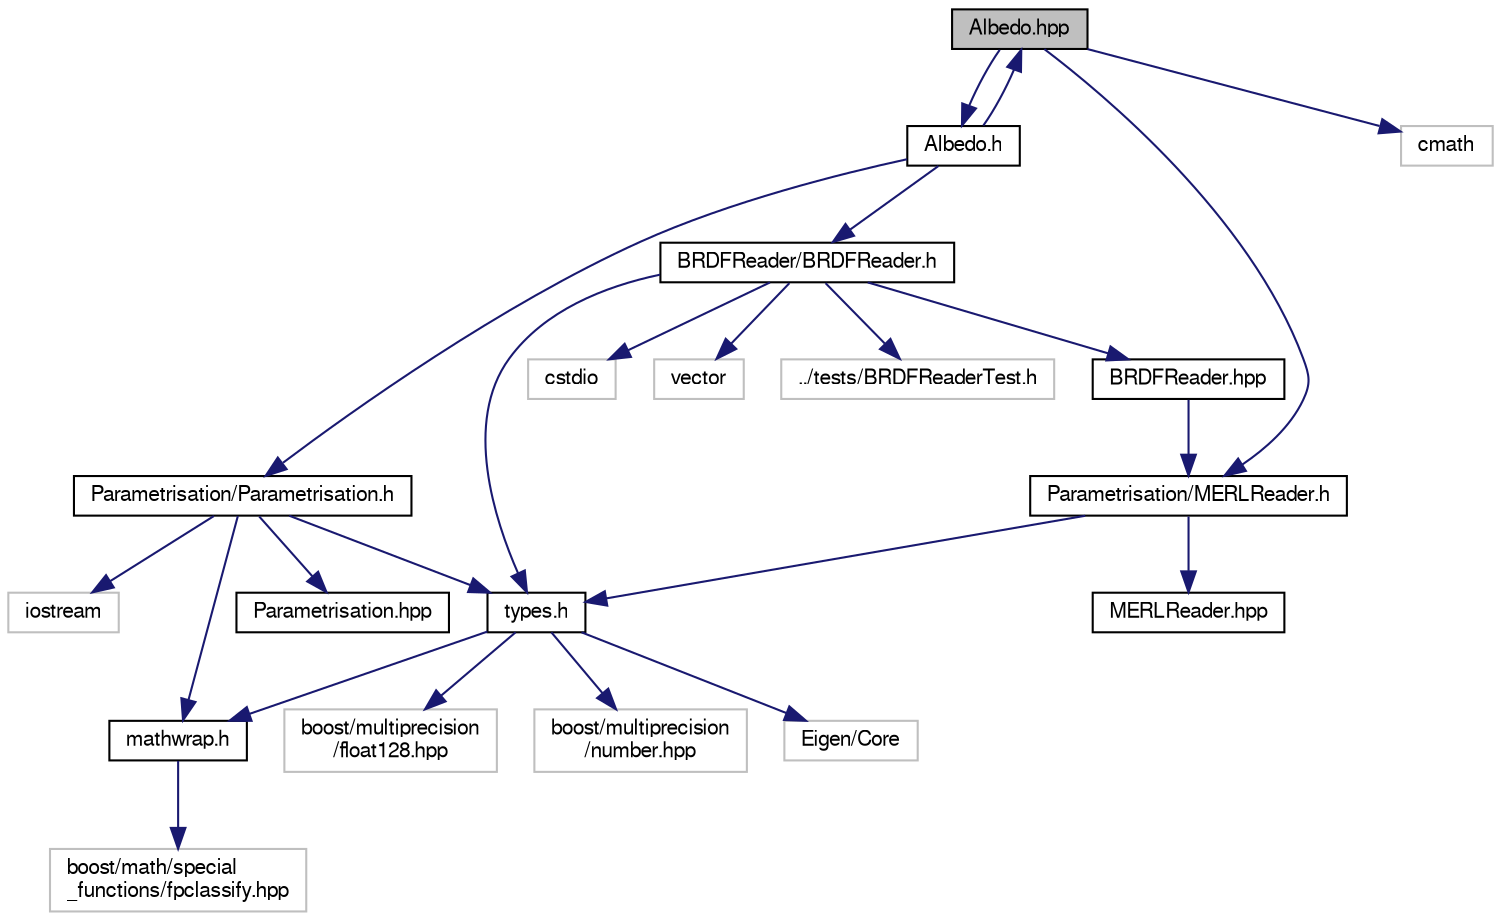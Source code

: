 digraph "Albedo.hpp"
{
  edge [fontname="FreeSans",fontsize="10",labelfontname="FreeSans",labelfontsize="10"];
  node [fontname="FreeSans",fontsize="10",shape=record];
  Node1 [label="Albedo.hpp",height=0.2,width=0.4,color="black", fillcolor="grey75", style="filled", fontcolor="black"];
  Node1 -> Node2 [color="midnightblue",fontsize="10",style="solid",fontname="FreeSans"];
  Node2 [label="Albedo.h",height=0.2,width=0.4,color="black", fillcolor="white", style="filled",URL="$_albedo_8h.html"];
  Node2 -> Node3 [color="midnightblue",fontsize="10",style="solid",fontname="FreeSans"];
  Node3 [label="Parametrisation/Parametrisation.h",height=0.2,width=0.4,color="black", fillcolor="white", style="filled",URL="$_parametrisation_8h.html",tooltip="Functions and classes related to the BRDF space parametrisation that are common to the Optimisation m..."];
  Node3 -> Node4 [color="midnightblue",fontsize="10",style="solid",fontname="FreeSans"];
  Node4 [label="iostream",height=0.2,width=0.4,color="grey75", fillcolor="white", style="filled"];
  Node3 -> Node5 [color="midnightblue",fontsize="10",style="solid",fontname="FreeSans"];
  Node5 [label="types.h",height=0.2,width=0.4,color="black", fillcolor="white", style="filled",URL="$types_8h.html"];
  Node5 -> Node6 [color="midnightblue",fontsize="10",style="solid",fontname="FreeSans"];
  Node6 [label="boost/multiprecision\l/float128.hpp",height=0.2,width=0.4,color="grey75", fillcolor="white", style="filled"];
  Node5 -> Node7 [color="midnightblue",fontsize="10",style="solid",fontname="FreeSans"];
  Node7 [label="boost/multiprecision\l/number.hpp",height=0.2,width=0.4,color="grey75", fillcolor="white", style="filled"];
  Node5 -> Node8 [color="midnightblue",fontsize="10",style="solid",fontname="FreeSans"];
  Node8 [label="mathwrap.h",height=0.2,width=0.4,color="black", fillcolor="white", style="filled",URL="$mathwrap_8h.html"];
  Node8 -> Node9 [color="midnightblue",fontsize="10",style="solid",fontname="FreeSans"];
  Node9 [label="boost/math/special\l_functions/fpclassify.hpp",height=0.2,width=0.4,color="grey75", fillcolor="white", style="filled"];
  Node5 -> Node10 [color="midnightblue",fontsize="10",style="solid",fontname="FreeSans"];
  Node10 [label="Eigen/Core",height=0.2,width=0.4,color="grey75", fillcolor="white", style="filled"];
  Node3 -> Node8 [color="midnightblue",fontsize="10",style="solid",fontname="FreeSans"];
  Node3 -> Node11 [color="midnightblue",fontsize="10",style="solid",fontname="FreeSans"];
  Node11 [label="Parametrisation.hpp",height=0.2,width=0.4,color="black", fillcolor="white", style="filled",URL="$_parametrisation_8hpp.html"];
  Node2 -> Node12 [color="midnightblue",fontsize="10",style="solid",fontname="FreeSans"];
  Node12 [label="BRDFReader/BRDFReader.h",height=0.2,width=0.4,color="black", fillcolor="white", style="filled",URL="$_b_r_d_f_reader_8h.html"];
  Node12 -> Node13 [color="midnightblue",fontsize="10",style="solid",fontname="FreeSans"];
  Node13 [label="cstdio",height=0.2,width=0.4,color="grey75", fillcolor="white", style="filled"];
  Node12 -> Node14 [color="midnightblue",fontsize="10",style="solid",fontname="FreeSans"];
  Node14 [label="vector",height=0.2,width=0.4,color="grey75", fillcolor="white", style="filled"];
  Node12 -> Node5 [color="midnightblue",fontsize="10",style="solid",fontname="FreeSans"];
  Node12 -> Node15 [color="midnightblue",fontsize="10",style="solid",fontname="FreeSans"];
  Node15 [label="../tests/BRDFReaderTest.h",height=0.2,width=0.4,color="grey75", fillcolor="white", style="filled"];
  Node12 -> Node16 [color="midnightblue",fontsize="10",style="solid",fontname="FreeSans"];
  Node16 [label="BRDFReader.hpp",height=0.2,width=0.4,color="black", fillcolor="white", style="filled",URL="$_b_r_d_f_reader_8hpp.html"];
  Node16 -> Node17 [color="midnightblue",fontsize="10",style="solid",fontname="FreeSans"];
  Node17 [label="Parametrisation/MERLReader.h",height=0.2,width=0.4,color="black", fillcolor="white", style="filled",URL="$_m_e_r_l_reader_8h.html"];
  Node17 -> Node5 [color="midnightblue",fontsize="10",style="solid",fontname="FreeSans"];
  Node17 -> Node18 [color="midnightblue",fontsize="10",style="solid",fontname="FreeSans"];
  Node18 [label="MERLReader.hpp",height=0.2,width=0.4,color="black", fillcolor="white", style="filled",URL="$_m_e_r_l_reader_8hpp.html"];
  Node2 -> Node1 [color="midnightblue",fontsize="10",style="solid",fontname="FreeSans"];
  Node1 -> Node19 [color="midnightblue",fontsize="10",style="solid",fontname="FreeSans"];
  Node19 [label="cmath",height=0.2,width=0.4,color="grey75", fillcolor="white", style="filled"];
  Node1 -> Node17 [color="midnightblue",fontsize="10",style="solid",fontname="FreeSans"];
}
